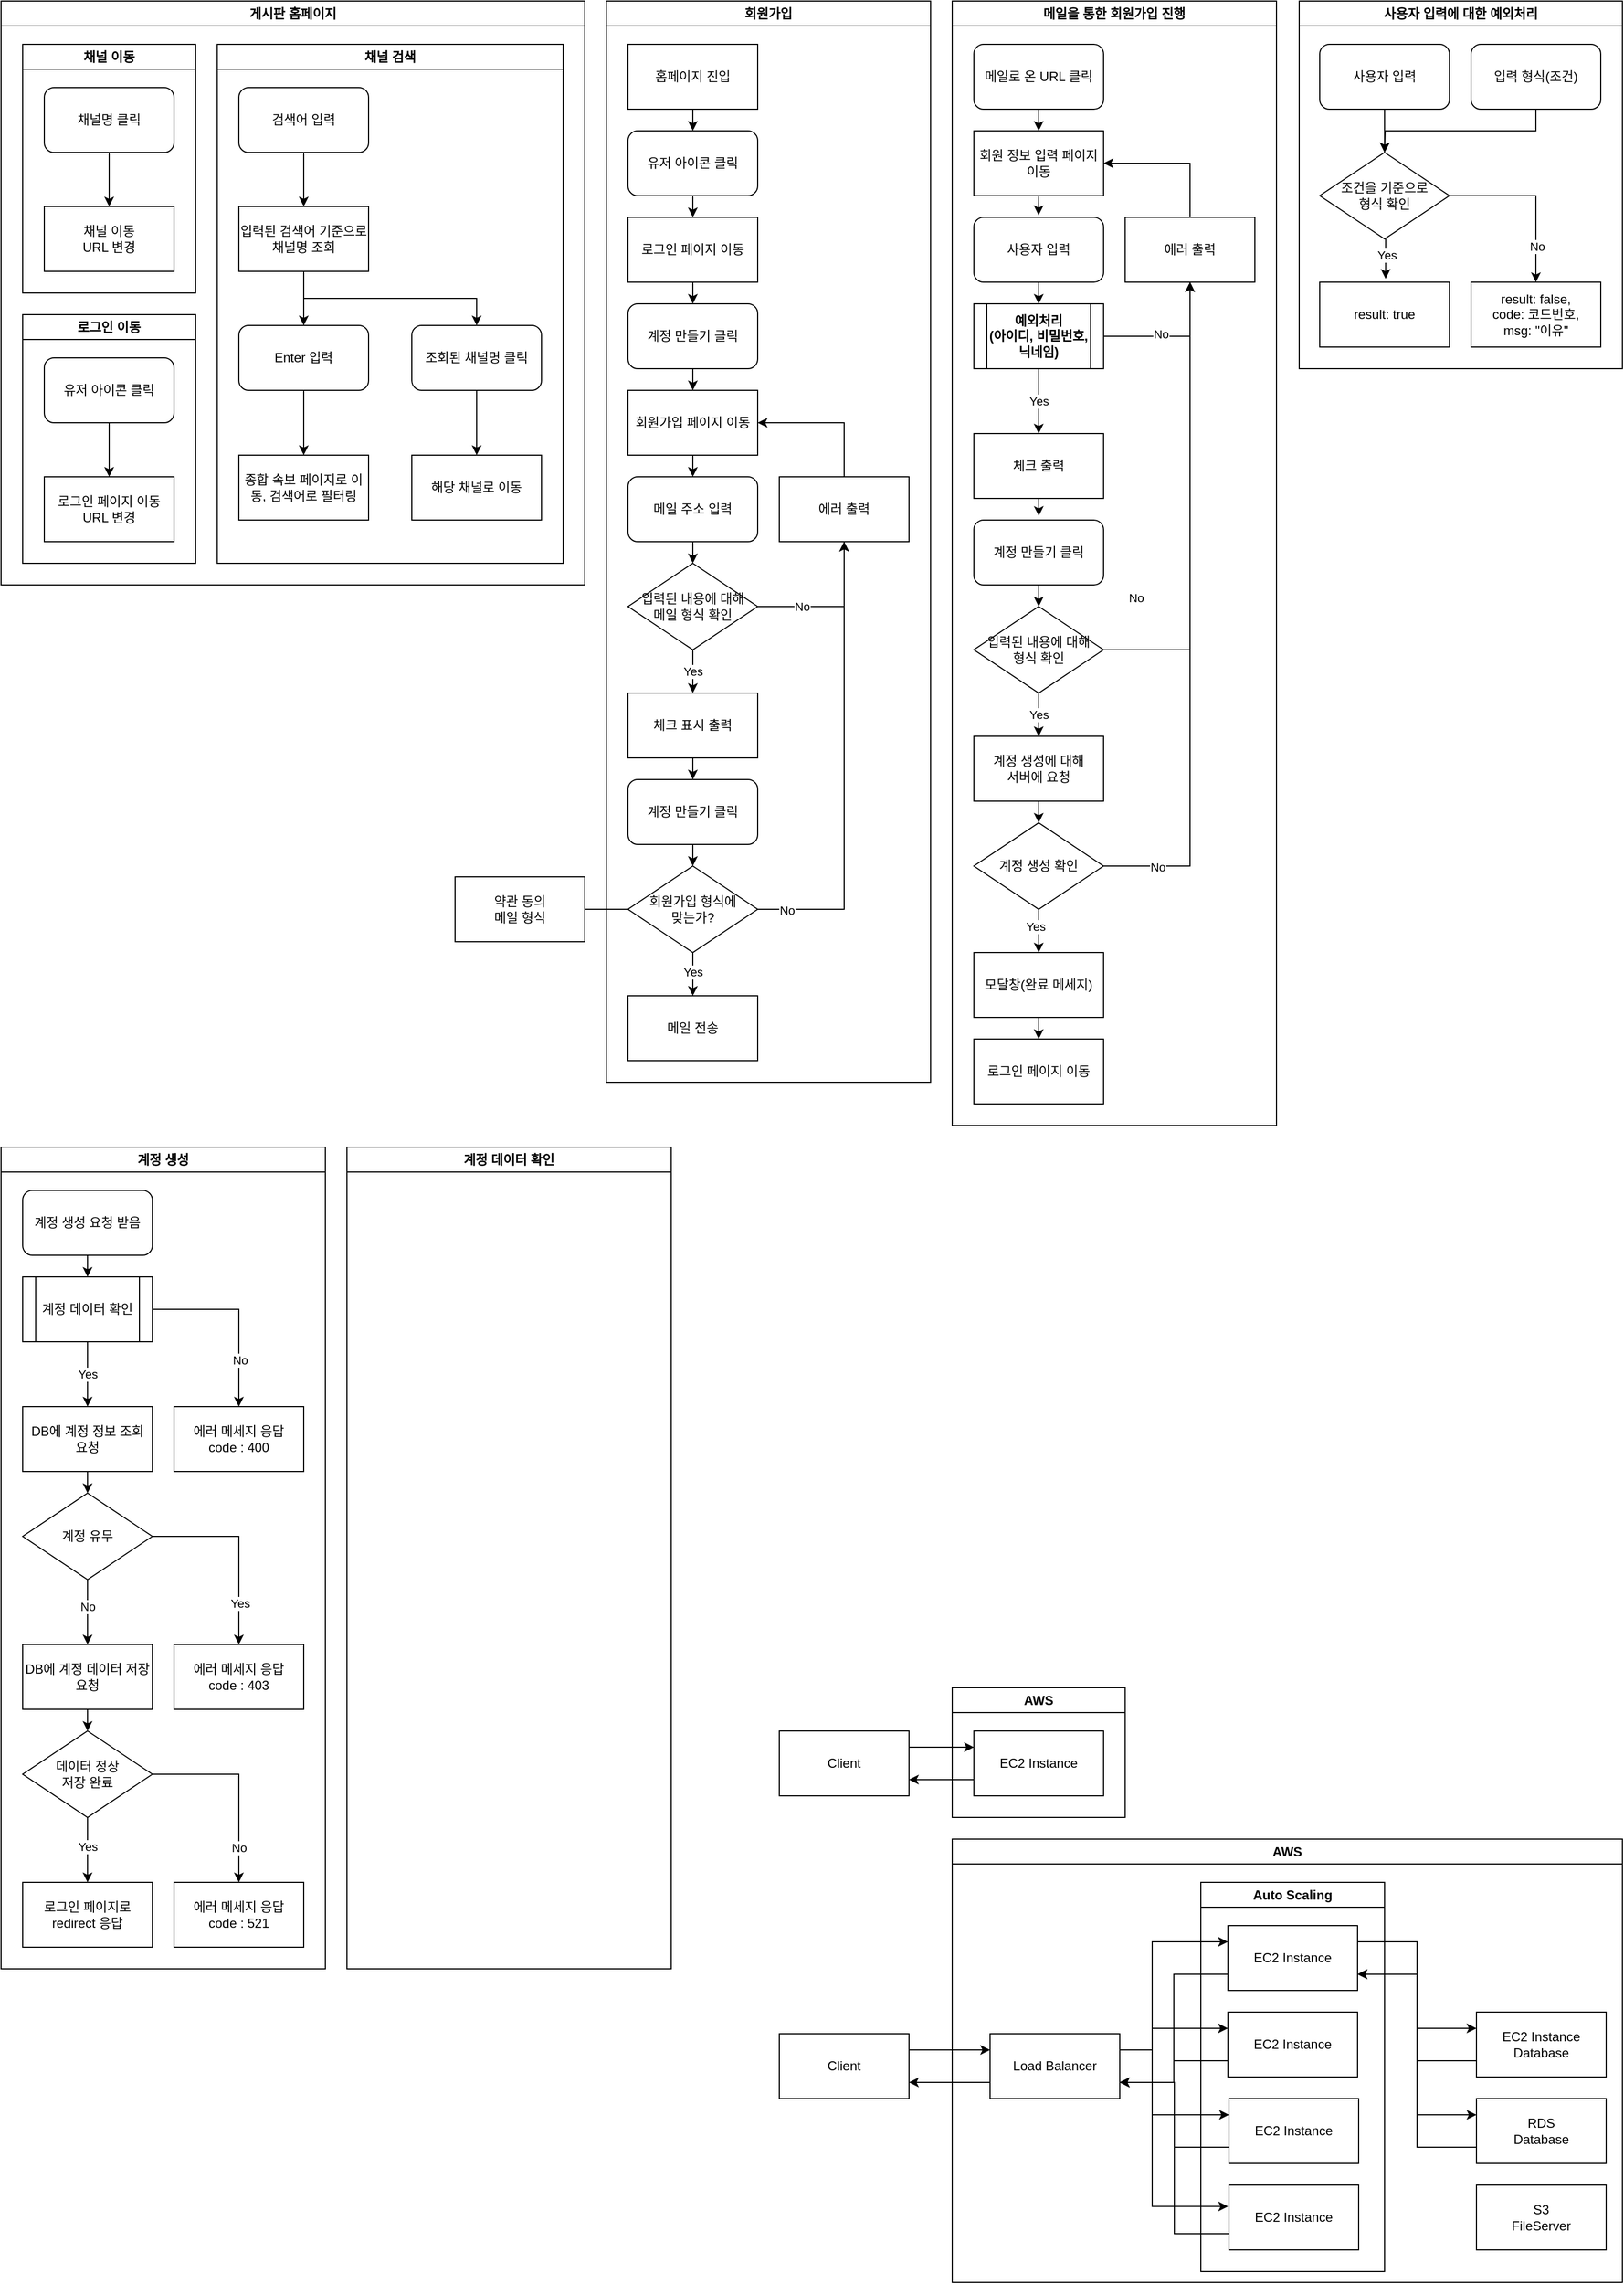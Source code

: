 <mxfile version="24.5.1" type="device">
  <diagram name="페이지-1" id="FxhupmG8JAkcRccIuI1I">
    <mxGraphModel dx="986" dy="514" grid="1" gridSize="10" guides="1" tooltips="1" connect="1" arrows="1" fold="1" page="1" pageScale="1" pageWidth="827" pageHeight="1169" math="0" shadow="0">
      <root>
        <mxCell id="0" />
        <mxCell id="1" parent="0" />
        <mxCell id="FZqPDtxyIfFzwyP8Ft7x-1" value="게시판 홈페이지" style="swimlane;whiteSpace=wrap;html=1;" vertex="1" parent="1">
          <mxGeometry x="40" y="40" width="540" height="540" as="geometry" />
        </mxCell>
        <mxCell id="FZqPDtxyIfFzwyP8Ft7x-2" value="채널 이동" style="swimlane;whiteSpace=wrap;html=1;" vertex="1" parent="FZqPDtxyIfFzwyP8Ft7x-1">
          <mxGeometry x="20" y="40" width="160" height="230" as="geometry" />
        </mxCell>
        <mxCell id="FZqPDtxyIfFzwyP8Ft7x-6" style="edgeStyle=orthogonalEdgeStyle;rounded=0;orthogonalLoop=1;jettySize=auto;html=1;exitX=0.5;exitY=1;exitDx=0;exitDy=0;entryX=0.5;entryY=0;entryDx=0;entryDy=0;" edge="1" parent="FZqPDtxyIfFzwyP8Ft7x-2" source="FZqPDtxyIfFzwyP8Ft7x-3" target="FZqPDtxyIfFzwyP8Ft7x-5">
          <mxGeometry relative="1" as="geometry" />
        </mxCell>
        <mxCell id="FZqPDtxyIfFzwyP8Ft7x-3" value="채널명 클릭" style="rounded=1;whiteSpace=wrap;html=1;" vertex="1" parent="FZqPDtxyIfFzwyP8Ft7x-2">
          <mxGeometry x="20" y="40" width="120" height="60" as="geometry" />
        </mxCell>
        <mxCell id="FZqPDtxyIfFzwyP8Ft7x-5" value="채널 이동&lt;div&gt;URL 변경&lt;/div&gt;" style="rounded=0;whiteSpace=wrap;html=1;" vertex="1" parent="FZqPDtxyIfFzwyP8Ft7x-2">
          <mxGeometry x="20" y="150" width="120" height="60" as="geometry" />
        </mxCell>
        <mxCell id="FZqPDtxyIfFzwyP8Ft7x-7" value="로그인 이동" style="swimlane;whiteSpace=wrap;html=1;" vertex="1" parent="FZqPDtxyIfFzwyP8Ft7x-1">
          <mxGeometry x="20" y="290" width="160" height="230" as="geometry" />
        </mxCell>
        <mxCell id="FZqPDtxyIfFzwyP8Ft7x-8" style="edgeStyle=orthogonalEdgeStyle;rounded=0;orthogonalLoop=1;jettySize=auto;html=1;exitX=0.5;exitY=1;exitDx=0;exitDy=0;entryX=0.5;entryY=0;entryDx=0;entryDy=0;" edge="1" parent="FZqPDtxyIfFzwyP8Ft7x-7" source="FZqPDtxyIfFzwyP8Ft7x-9" target="FZqPDtxyIfFzwyP8Ft7x-10">
          <mxGeometry relative="1" as="geometry" />
        </mxCell>
        <mxCell id="FZqPDtxyIfFzwyP8Ft7x-9" value="유저 아이콘 클릭" style="rounded=1;whiteSpace=wrap;html=1;" vertex="1" parent="FZqPDtxyIfFzwyP8Ft7x-7">
          <mxGeometry x="20" y="40" width="120" height="60" as="geometry" />
        </mxCell>
        <mxCell id="FZqPDtxyIfFzwyP8Ft7x-10" value="로그인 페이지 이동&lt;div&gt;URL 변경&lt;/div&gt;" style="rounded=0;whiteSpace=wrap;html=1;" vertex="1" parent="FZqPDtxyIfFzwyP8Ft7x-7">
          <mxGeometry x="20" y="150" width="120" height="60" as="geometry" />
        </mxCell>
        <mxCell id="FZqPDtxyIfFzwyP8Ft7x-11" value="채널 검색" style="swimlane;whiteSpace=wrap;html=1;" vertex="1" parent="FZqPDtxyIfFzwyP8Ft7x-1">
          <mxGeometry x="200" y="40" width="320" height="480" as="geometry" />
        </mxCell>
        <mxCell id="FZqPDtxyIfFzwyP8Ft7x-12" style="edgeStyle=orthogonalEdgeStyle;rounded=0;orthogonalLoop=1;jettySize=auto;html=1;exitX=0.5;exitY=1;exitDx=0;exitDy=0;entryX=0.5;entryY=0;entryDx=0;entryDy=0;" edge="1" parent="FZqPDtxyIfFzwyP8Ft7x-11" source="FZqPDtxyIfFzwyP8Ft7x-13" target="FZqPDtxyIfFzwyP8Ft7x-14">
          <mxGeometry relative="1" as="geometry" />
        </mxCell>
        <mxCell id="FZqPDtxyIfFzwyP8Ft7x-13" value="검색어 입력" style="rounded=1;whiteSpace=wrap;html=1;" vertex="1" parent="FZqPDtxyIfFzwyP8Ft7x-11">
          <mxGeometry x="20" y="40" width="120" height="60" as="geometry" />
        </mxCell>
        <mxCell id="FZqPDtxyIfFzwyP8Ft7x-16" style="edgeStyle=orthogonalEdgeStyle;rounded=0;orthogonalLoop=1;jettySize=auto;html=1;exitX=0.5;exitY=1;exitDx=0;exitDy=0;entryX=0.5;entryY=0;entryDx=0;entryDy=0;" edge="1" parent="FZqPDtxyIfFzwyP8Ft7x-11" source="FZqPDtxyIfFzwyP8Ft7x-14" target="FZqPDtxyIfFzwyP8Ft7x-15">
          <mxGeometry relative="1" as="geometry" />
        </mxCell>
        <mxCell id="FZqPDtxyIfFzwyP8Ft7x-20" style="edgeStyle=orthogonalEdgeStyle;rounded=0;orthogonalLoop=1;jettySize=auto;html=1;exitX=0.5;exitY=1;exitDx=0;exitDy=0;entryX=0.5;entryY=0;entryDx=0;entryDy=0;" edge="1" parent="FZqPDtxyIfFzwyP8Ft7x-11" source="FZqPDtxyIfFzwyP8Ft7x-14" target="FZqPDtxyIfFzwyP8Ft7x-19">
          <mxGeometry relative="1" as="geometry" />
        </mxCell>
        <mxCell id="FZqPDtxyIfFzwyP8Ft7x-14" value="&lt;div&gt;입력된 검색어 기준으로 채널명 조회&lt;/div&gt;" style="rounded=0;whiteSpace=wrap;html=1;" vertex="1" parent="FZqPDtxyIfFzwyP8Ft7x-11">
          <mxGeometry x="20" y="150" width="120" height="60" as="geometry" />
        </mxCell>
        <mxCell id="FZqPDtxyIfFzwyP8Ft7x-18" style="edgeStyle=orthogonalEdgeStyle;rounded=0;orthogonalLoop=1;jettySize=auto;html=1;exitX=0.5;exitY=1;exitDx=0;exitDy=0;entryX=0.5;entryY=0;entryDx=0;entryDy=0;" edge="1" parent="FZqPDtxyIfFzwyP8Ft7x-11" source="FZqPDtxyIfFzwyP8Ft7x-15" target="FZqPDtxyIfFzwyP8Ft7x-17">
          <mxGeometry relative="1" as="geometry" />
        </mxCell>
        <mxCell id="FZqPDtxyIfFzwyP8Ft7x-15" value="Enter 입력" style="rounded=1;whiteSpace=wrap;html=1;" vertex="1" parent="FZqPDtxyIfFzwyP8Ft7x-11">
          <mxGeometry x="20" y="260" width="120" height="60" as="geometry" />
        </mxCell>
        <mxCell id="FZqPDtxyIfFzwyP8Ft7x-17" value="&lt;div&gt;종합 속보 페이지로 이동, 검색어로 필터링&lt;/div&gt;" style="rounded=0;whiteSpace=wrap;html=1;" vertex="1" parent="FZqPDtxyIfFzwyP8Ft7x-11">
          <mxGeometry x="20" y="380" width="120" height="60" as="geometry" />
        </mxCell>
        <mxCell id="FZqPDtxyIfFzwyP8Ft7x-22" style="edgeStyle=orthogonalEdgeStyle;rounded=0;orthogonalLoop=1;jettySize=auto;html=1;exitX=0.5;exitY=1;exitDx=0;exitDy=0;entryX=0.5;entryY=0;entryDx=0;entryDy=0;" edge="1" parent="FZqPDtxyIfFzwyP8Ft7x-11" source="FZqPDtxyIfFzwyP8Ft7x-19" target="FZqPDtxyIfFzwyP8Ft7x-21">
          <mxGeometry relative="1" as="geometry" />
        </mxCell>
        <mxCell id="FZqPDtxyIfFzwyP8Ft7x-19" value="조회된 채널명 클릭" style="rounded=1;whiteSpace=wrap;html=1;" vertex="1" parent="FZqPDtxyIfFzwyP8Ft7x-11">
          <mxGeometry x="180" y="260" width="120" height="60" as="geometry" />
        </mxCell>
        <mxCell id="FZqPDtxyIfFzwyP8Ft7x-21" value="&lt;div&gt;해당 채널로 이동&lt;/div&gt;" style="rounded=0;whiteSpace=wrap;html=1;" vertex="1" parent="FZqPDtxyIfFzwyP8Ft7x-11">
          <mxGeometry x="180" y="380" width="120" height="60" as="geometry" />
        </mxCell>
        <mxCell id="FZqPDtxyIfFzwyP8Ft7x-23" value="회원가입" style="swimlane;whiteSpace=wrap;html=1;" vertex="1" parent="1">
          <mxGeometry x="600" y="40" width="300" height="1000" as="geometry" />
        </mxCell>
        <mxCell id="FZqPDtxyIfFzwyP8Ft7x-28" style="edgeStyle=orthogonalEdgeStyle;rounded=0;orthogonalLoop=1;jettySize=auto;html=1;exitX=0.5;exitY=1;exitDx=0;exitDy=0;entryX=0.5;entryY=0;entryDx=0;entryDy=0;" edge="1" parent="FZqPDtxyIfFzwyP8Ft7x-23" source="FZqPDtxyIfFzwyP8Ft7x-24" target="FZqPDtxyIfFzwyP8Ft7x-27">
          <mxGeometry relative="1" as="geometry" />
        </mxCell>
        <mxCell id="FZqPDtxyIfFzwyP8Ft7x-24" value="유저 아이콘 클릭" style="rounded=1;whiteSpace=wrap;html=1;" vertex="1" parent="FZqPDtxyIfFzwyP8Ft7x-23">
          <mxGeometry x="20" y="120" width="120" height="60" as="geometry" />
        </mxCell>
        <mxCell id="FZqPDtxyIfFzwyP8Ft7x-26" style="edgeStyle=orthogonalEdgeStyle;rounded=0;orthogonalLoop=1;jettySize=auto;html=1;exitX=0.5;exitY=1;exitDx=0;exitDy=0;entryX=0.5;entryY=0;entryDx=0;entryDy=0;" edge="1" parent="FZqPDtxyIfFzwyP8Ft7x-23" source="FZqPDtxyIfFzwyP8Ft7x-25" target="FZqPDtxyIfFzwyP8Ft7x-24">
          <mxGeometry relative="1" as="geometry" />
        </mxCell>
        <mxCell id="FZqPDtxyIfFzwyP8Ft7x-25" value="홈페이지 진입" style="rounded=0;whiteSpace=wrap;html=1;" vertex="1" parent="FZqPDtxyIfFzwyP8Ft7x-23">
          <mxGeometry x="20" y="40" width="120" height="60" as="geometry" />
        </mxCell>
        <mxCell id="FZqPDtxyIfFzwyP8Ft7x-30" style="edgeStyle=orthogonalEdgeStyle;rounded=0;orthogonalLoop=1;jettySize=auto;html=1;exitX=0.5;exitY=1;exitDx=0;exitDy=0;entryX=0.5;entryY=0;entryDx=0;entryDy=0;" edge="1" parent="FZqPDtxyIfFzwyP8Ft7x-23" source="FZqPDtxyIfFzwyP8Ft7x-27" target="FZqPDtxyIfFzwyP8Ft7x-29">
          <mxGeometry relative="1" as="geometry" />
        </mxCell>
        <mxCell id="FZqPDtxyIfFzwyP8Ft7x-27" value="로그인 페이지 이동" style="rounded=0;whiteSpace=wrap;html=1;" vertex="1" parent="FZqPDtxyIfFzwyP8Ft7x-23">
          <mxGeometry x="20" y="200" width="120" height="60" as="geometry" />
        </mxCell>
        <mxCell id="FZqPDtxyIfFzwyP8Ft7x-32" style="edgeStyle=orthogonalEdgeStyle;rounded=0;orthogonalLoop=1;jettySize=auto;html=1;exitX=0.5;exitY=1;exitDx=0;exitDy=0;entryX=0.5;entryY=0;entryDx=0;entryDy=0;" edge="1" parent="FZqPDtxyIfFzwyP8Ft7x-23" source="FZqPDtxyIfFzwyP8Ft7x-29" target="FZqPDtxyIfFzwyP8Ft7x-31">
          <mxGeometry relative="1" as="geometry" />
        </mxCell>
        <mxCell id="FZqPDtxyIfFzwyP8Ft7x-29" value="계정 만들기 클릭" style="rounded=1;whiteSpace=wrap;html=1;" vertex="1" parent="FZqPDtxyIfFzwyP8Ft7x-23">
          <mxGeometry x="20" y="280" width="120" height="60" as="geometry" />
        </mxCell>
        <mxCell id="FZqPDtxyIfFzwyP8Ft7x-34" style="edgeStyle=orthogonalEdgeStyle;rounded=0;orthogonalLoop=1;jettySize=auto;html=1;exitX=0.5;exitY=1;exitDx=0;exitDy=0;entryX=0.5;entryY=0;entryDx=0;entryDy=0;" edge="1" parent="FZqPDtxyIfFzwyP8Ft7x-23" source="FZqPDtxyIfFzwyP8Ft7x-31" target="FZqPDtxyIfFzwyP8Ft7x-33">
          <mxGeometry relative="1" as="geometry" />
        </mxCell>
        <mxCell id="FZqPDtxyIfFzwyP8Ft7x-31" value="회원가입 페이지 이동" style="rounded=0;whiteSpace=wrap;html=1;" vertex="1" parent="FZqPDtxyIfFzwyP8Ft7x-23">
          <mxGeometry x="20" y="360" width="120" height="60" as="geometry" />
        </mxCell>
        <mxCell id="FZqPDtxyIfFzwyP8Ft7x-36" style="edgeStyle=orthogonalEdgeStyle;rounded=0;orthogonalLoop=1;jettySize=auto;html=1;exitX=0.5;exitY=1;exitDx=0;exitDy=0;entryX=0.5;entryY=0;entryDx=0;entryDy=0;" edge="1" parent="FZqPDtxyIfFzwyP8Ft7x-23" source="FZqPDtxyIfFzwyP8Ft7x-39" target="FZqPDtxyIfFzwyP8Ft7x-47">
          <mxGeometry relative="1" as="geometry">
            <mxPoint x="80" y="630.0" as="sourcePoint" />
            <mxPoint x="150" y="610" as="targetPoint" />
          </mxGeometry>
        </mxCell>
        <mxCell id="FZqPDtxyIfFzwyP8Ft7x-41" value="Yes" style="edgeLabel;html=1;align=center;verticalAlign=middle;resizable=0;points=[];" vertex="1" connectable="0" parent="FZqPDtxyIfFzwyP8Ft7x-36">
          <mxGeometry x="-0.015" relative="1" as="geometry">
            <mxPoint as="offset" />
          </mxGeometry>
        </mxCell>
        <mxCell id="FZqPDtxyIfFzwyP8Ft7x-40" style="edgeStyle=orthogonalEdgeStyle;rounded=0;orthogonalLoop=1;jettySize=auto;html=1;exitX=0.5;exitY=1;exitDx=0;exitDy=0;entryX=0.5;entryY=0;entryDx=0;entryDy=0;" edge="1" parent="FZqPDtxyIfFzwyP8Ft7x-23" source="FZqPDtxyIfFzwyP8Ft7x-33" target="FZqPDtxyIfFzwyP8Ft7x-39">
          <mxGeometry relative="1" as="geometry" />
        </mxCell>
        <mxCell id="FZqPDtxyIfFzwyP8Ft7x-33" value="메일 주소 입력" style="rounded=1;whiteSpace=wrap;html=1;" vertex="1" parent="FZqPDtxyIfFzwyP8Ft7x-23">
          <mxGeometry x="20" y="440" width="120" height="60" as="geometry" />
        </mxCell>
        <mxCell id="FZqPDtxyIfFzwyP8Ft7x-45" style="edgeStyle=orthogonalEdgeStyle;rounded=0;orthogonalLoop=1;jettySize=auto;html=1;exitX=1;exitY=0.5;exitDx=0;exitDy=0;entryX=0.5;entryY=1;entryDx=0;entryDy=0;" edge="1" parent="FZqPDtxyIfFzwyP8Ft7x-23" source="FZqPDtxyIfFzwyP8Ft7x-39" target="FZqPDtxyIfFzwyP8Ft7x-43">
          <mxGeometry relative="1" as="geometry" />
        </mxCell>
        <mxCell id="FZqPDtxyIfFzwyP8Ft7x-46" value="No" style="edgeLabel;html=1;align=center;verticalAlign=middle;resizable=0;points=[];" vertex="1" connectable="0" parent="FZqPDtxyIfFzwyP8Ft7x-45">
          <mxGeometry x="-0.422" relative="1" as="geometry">
            <mxPoint as="offset" />
          </mxGeometry>
        </mxCell>
        <mxCell id="FZqPDtxyIfFzwyP8Ft7x-39" value="입력된 내용에 대해&lt;div&gt;메일 형식 확인&lt;/div&gt;" style="rhombus;whiteSpace=wrap;html=1;" vertex="1" parent="FZqPDtxyIfFzwyP8Ft7x-23">
          <mxGeometry x="20" y="520" width="120" height="80" as="geometry" />
        </mxCell>
        <mxCell id="FZqPDtxyIfFzwyP8Ft7x-44" style="edgeStyle=orthogonalEdgeStyle;rounded=0;orthogonalLoop=1;jettySize=auto;html=1;exitX=0.5;exitY=0;exitDx=0;exitDy=0;entryX=1;entryY=0.5;entryDx=0;entryDy=0;" edge="1" parent="FZqPDtxyIfFzwyP8Ft7x-23" source="FZqPDtxyIfFzwyP8Ft7x-43" target="FZqPDtxyIfFzwyP8Ft7x-31">
          <mxGeometry relative="1" as="geometry" />
        </mxCell>
        <mxCell id="FZqPDtxyIfFzwyP8Ft7x-43" value="&lt;div&gt;에러 출력&lt;/div&gt;" style="rounded=0;whiteSpace=wrap;html=1;" vertex="1" parent="FZqPDtxyIfFzwyP8Ft7x-23">
          <mxGeometry x="160" y="440" width="120" height="60" as="geometry" />
        </mxCell>
        <mxCell id="FZqPDtxyIfFzwyP8Ft7x-64" style="edgeStyle=orthogonalEdgeStyle;rounded=0;orthogonalLoop=1;jettySize=auto;html=1;exitX=1;exitY=0.5;exitDx=0;exitDy=0;entryX=0.5;entryY=1;entryDx=0;entryDy=0;" edge="1" parent="FZqPDtxyIfFzwyP8Ft7x-23" source="FZqPDtxyIfFzwyP8Ft7x-56" target="FZqPDtxyIfFzwyP8Ft7x-43">
          <mxGeometry relative="1" as="geometry" />
        </mxCell>
        <mxCell id="FZqPDtxyIfFzwyP8Ft7x-65" value="No" style="edgeLabel;html=1;align=center;verticalAlign=middle;resizable=0;points=[];" vertex="1" connectable="0" parent="FZqPDtxyIfFzwyP8Ft7x-64">
          <mxGeometry x="-0.874" y="-1" relative="1" as="geometry">
            <mxPoint as="offset" />
          </mxGeometry>
        </mxCell>
        <mxCell id="FZqPDtxyIfFzwyP8Ft7x-55" style="edgeStyle=orthogonalEdgeStyle;rounded=0;orthogonalLoop=1;jettySize=auto;html=1;exitX=0.5;exitY=1;exitDx=0;exitDy=0;entryX=0.5;entryY=0;entryDx=0;entryDy=0;" edge="1" parent="FZqPDtxyIfFzwyP8Ft7x-23" source="FZqPDtxyIfFzwyP8Ft7x-47" target="FZqPDtxyIfFzwyP8Ft7x-53">
          <mxGeometry relative="1" as="geometry" />
        </mxCell>
        <mxCell id="FZqPDtxyIfFzwyP8Ft7x-47" value="체크 표시 출력" style="rounded=0;whiteSpace=wrap;html=1;" vertex="1" parent="FZqPDtxyIfFzwyP8Ft7x-23">
          <mxGeometry x="20" y="640" width="120" height="60" as="geometry" />
        </mxCell>
        <mxCell id="FZqPDtxyIfFzwyP8Ft7x-57" style="edgeStyle=orthogonalEdgeStyle;rounded=0;orthogonalLoop=1;jettySize=auto;html=1;exitX=0.5;exitY=1;exitDx=0;exitDy=0;entryX=0.5;entryY=0;entryDx=0;entryDy=0;" edge="1" parent="FZqPDtxyIfFzwyP8Ft7x-23" source="FZqPDtxyIfFzwyP8Ft7x-53" target="FZqPDtxyIfFzwyP8Ft7x-56">
          <mxGeometry relative="1" as="geometry" />
        </mxCell>
        <mxCell id="FZqPDtxyIfFzwyP8Ft7x-53" value="계정 만들기 클릭" style="rounded=1;whiteSpace=wrap;html=1;" vertex="1" parent="FZqPDtxyIfFzwyP8Ft7x-23">
          <mxGeometry x="20" y="720" width="120" height="60" as="geometry" />
        </mxCell>
        <mxCell id="FZqPDtxyIfFzwyP8Ft7x-61" style="edgeStyle=orthogonalEdgeStyle;rounded=0;orthogonalLoop=1;jettySize=auto;html=1;exitX=0.5;exitY=1;exitDx=0;exitDy=0;entryX=0.5;entryY=0;entryDx=0;entryDy=0;" edge="1" parent="FZqPDtxyIfFzwyP8Ft7x-23" source="FZqPDtxyIfFzwyP8Ft7x-56" target="FZqPDtxyIfFzwyP8Ft7x-60">
          <mxGeometry relative="1" as="geometry" />
        </mxCell>
        <mxCell id="FZqPDtxyIfFzwyP8Ft7x-63" value="Yes" style="edgeLabel;html=1;align=center;verticalAlign=middle;resizable=0;points=[];" vertex="1" connectable="0" parent="FZqPDtxyIfFzwyP8Ft7x-61">
          <mxGeometry x="-0.11" relative="1" as="geometry">
            <mxPoint as="offset" />
          </mxGeometry>
        </mxCell>
        <mxCell id="FZqPDtxyIfFzwyP8Ft7x-56" value="회원가입 형식에&lt;div&gt;맞는가?&lt;/div&gt;" style="rhombus;whiteSpace=wrap;html=1;" vertex="1" parent="FZqPDtxyIfFzwyP8Ft7x-23">
          <mxGeometry x="20" y="800" width="120" height="80" as="geometry" />
        </mxCell>
        <mxCell id="FZqPDtxyIfFzwyP8Ft7x-60" value="메일 전송" style="rounded=0;whiteSpace=wrap;html=1;" vertex="1" parent="FZqPDtxyIfFzwyP8Ft7x-23">
          <mxGeometry x="20" y="920" width="120" height="60" as="geometry" />
        </mxCell>
        <mxCell id="FZqPDtxyIfFzwyP8Ft7x-59" style="edgeStyle=orthogonalEdgeStyle;rounded=0;orthogonalLoop=1;jettySize=auto;html=1;exitX=1;exitY=0.5;exitDx=0;exitDy=0;entryX=0;entryY=0.5;entryDx=0;entryDy=0;endArrow=none;endFill=0;" edge="1" parent="FZqPDtxyIfFzwyP8Ft7x-23" source="FZqPDtxyIfFzwyP8Ft7x-58" target="FZqPDtxyIfFzwyP8Ft7x-56">
          <mxGeometry relative="1" as="geometry" />
        </mxCell>
        <mxCell id="FZqPDtxyIfFzwyP8Ft7x-58" value="약관 동의&lt;div&gt;메일 형식&lt;/div&gt;" style="rounded=0;whiteSpace=wrap;html=1;" vertex="1" parent="FZqPDtxyIfFzwyP8Ft7x-23">
          <mxGeometry x="-140" y="810" width="120" height="60" as="geometry" />
        </mxCell>
        <mxCell id="FZqPDtxyIfFzwyP8Ft7x-66" value="메일을 통한 회원가입 진행" style="swimlane;whiteSpace=wrap;html=1;" vertex="1" parent="1">
          <mxGeometry x="920" y="40" width="300" height="1040" as="geometry" />
        </mxCell>
        <mxCell id="FZqPDtxyIfFzwyP8Ft7x-100" style="edgeStyle=orthogonalEdgeStyle;rounded=0;orthogonalLoop=1;jettySize=auto;html=1;entryX=0.5;entryY=0;entryDx=0;entryDy=0;exitX=0.5;exitY=1;exitDx=0;exitDy=0;" edge="1" parent="FZqPDtxyIfFzwyP8Ft7x-66" source="FZqPDtxyIfFzwyP8Ft7x-98" target="FZqPDtxyIfFzwyP8Ft7x-99">
          <mxGeometry relative="1" as="geometry">
            <mxPoint x="110" y="110" as="sourcePoint" />
          </mxGeometry>
        </mxCell>
        <mxCell id="FZqPDtxyIfFzwyP8Ft7x-98" value="메일로 온 URL 클릭" style="rounded=1;whiteSpace=wrap;html=1;" vertex="1" parent="FZqPDtxyIfFzwyP8Ft7x-66">
          <mxGeometry x="20" y="40" width="120" height="60" as="geometry" />
        </mxCell>
        <mxCell id="FZqPDtxyIfFzwyP8Ft7x-99" value="회원 정보 입력 페이지 이동" style="rounded=0;whiteSpace=wrap;html=1;" vertex="1" parent="FZqPDtxyIfFzwyP8Ft7x-66">
          <mxGeometry x="20" y="120" width="120" height="60" as="geometry" />
        </mxCell>
        <mxCell id="FZqPDtxyIfFzwyP8Ft7x-104" style="edgeStyle=orthogonalEdgeStyle;rounded=0;orthogonalLoop=1;jettySize=auto;html=1;exitX=0.5;exitY=1;exitDx=0;exitDy=0;entryX=0.5;entryY=0;entryDx=0;entryDy=0;" edge="1" parent="FZqPDtxyIfFzwyP8Ft7x-66" source="FZqPDtxyIfFzwyP8Ft7x-101" target="FZqPDtxyIfFzwyP8Ft7x-158">
          <mxGeometry relative="1" as="geometry">
            <mxPoint x="80.0" y="280" as="targetPoint" />
          </mxGeometry>
        </mxCell>
        <mxCell id="FZqPDtxyIfFzwyP8Ft7x-101" value="사용자 입력" style="rounded=1;whiteSpace=wrap;html=1;" vertex="1" parent="FZqPDtxyIfFzwyP8Ft7x-66">
          <mxGeometry x="20" y="200" width="120" height="60" as="geometry" />
        </mxCell>
        <mxCell id="FZqPDtxyIfFzwyP8Ft7x-102" style="edgeStyle=orthogonalEdgeStyle;rounded=0;orthogonalLoop=1;jettySize=auto;html=1;exitX=0.5;exitY=1;exitDx=0;exitDy=0;entryX=0.499;entryY=-0.033;entryDx=0;entryDy=0;entryPerimeter=0;" edge="1" parent="FZqPDtxyIfFzwyP8Ft7x-66" source="FZqPDtxyIfFzwyP8Ft7x-99" target="FZqPDtxyIfFzwyP8Ft7x-101">
          <mxGeometry relative="1" as="geometry" />
        </mxCell>
        <mxCell id="FZqPDtxyIfFzwyP8Ft7x-107" style="edgeStyle=orthogonalEdgeStyle;rounded=0;orthogonalLoop=1;jettySize=auto;html=1;exitX=1;exitY=0.5;exitDx=0;exitDy=0;entryX=0.5;entryY=1;entryDx=0;entryDy=0;" edge="1" parent="FZqPDtxyIfFzwyP8Ft7x-66" source="FZqPDtxyIfFzwyP8Ft7x-158" target="FZqPDtxyIfFzwyP8Ft7x-106">
          <mxGeometry relative="1" as="geometry">
            <mxPoint x="140" y="320" as="sourcePoint" />
          </mxGeometry>
        </mxCell>
        <mxCell id="FZqPDtxyIfFzwyP8Ft7x-109" value="No" style="edgeLabel;html=1;align=center;verticalAlign=middle;resizable=0;points=[];" vertex="1" connectable="0" parent="FZqPDtxyIfFzwyP8Ft7x-107">
          <mxGeometry x="-0.193" y="2" relative="1" as="geometry">
            <mxPoint as="offset" />
          </mxGeometry>
        </mxCell>
        <mxCell id="FZqPDtxyIfFzwyP8Ft7x-123" style="edgeStyle=orthogonalEdgeStyle;rounded=0;orthogonalLoop=1;jettySize=auto;html=1;exitX=0.5;exitY=1;exitDx=0;exitDy=0;entryX=0.5;entryY=0;entryDx=0;entryDy=0;" edge="1" parent="FZqPDtxyIfFzwyP8Ft7x-66" source="FZqPDtxyIfFzwyP8Ft7x-158" target="FZqPDtxyIfFzwyP8Ft7x-122">
          <mxGeometry relative="1" as="geometry">
            <mxPoint x="80.0" y="360" as="sourcePoint" />
          </mxGeometry>
        </mxCell>
        <mxCell id="FZqPDtxyIfFzwyP8Ft7x-124" value="Yes" style="edgeLabel;html=1;align=center;verticalAlign=middle;resizable=0;points=[];" vertex="1" connectable="0" parent="FZqPDtxyIfFzwyP8Ft7x-123">
          <mxGeometry x="0.007" relative="1" as="geometry">
            <mxPoint as="offset" />
          </mxGeometry>
        </mxCell>
        <mxCell id="FZqPDtxyIfFzwyP8Ft7x-108" style="edgeStyle=orthogonalEdgeStyle;rounded=0;orthogonalLoop=1;jettySize=auto;html=1;exitX=0.5;exitY=0;exitDx=0;exitDy=0;entryX=1;entryY=0.5;entryDx=0;entryDy=0;" edge="1" parent="FZqPDtxyIfFzwyP8Ft7x-66" source="FZqPDtxyIfFzwyP8Ft7x-106" target="FZqPDtxyIfFzwyP8Ft7x-99">
          <mxGeometry relative="1" as="geometry" />
        </mxCell>
        <mxCell id="FZqPDtxyIfFzwyP8Ft7x-106" value="&lt;div&gt;에러 출력&lt;/div&gt;" style="rounded=0;whiteSpace=wrap;html=1;" vertex="1" parent="FZqPDtxyIfFzwyP8Ft7x-66">
          <mxGeometry x="160" y="200" width="120" height="60" as="geometry" />
        </mxCell>
        <mxCell id="FZqPDtxyIfFzwyP8Ft7x-122" value="&lt;div&gt;체크 출력&lt;/div&gt;" style="rounded=0;whiteSpace=wrap;html=1;" vertex="1" parent="FZqPDtxyIfFzwyP8Ft7x-66">
          <mxGeometry x="20" y="400" width="120" height="60" as="geometry" />
        </mxCell>
        <mxCell id="FZqPDtxyIfFzwyP8Ft7x-132" style="edgeStyle=orthogonalEdgeStyle;rounded=0;orthogonalLoop=1;jettySize=auto;html=1;exitX=0.5;exitY=1;exitDx=0;exitDy=0;entryX=0.5;entryY=0;entryDx=0;entryDy=0;" edge="1" parent="FZqPDtxyIfFzwyP8Ft7x-66" source="FZqPDtxyIfFzwyP8Ft7x-125" target="FZqPDtxyIfFzwyP8Ft7x-131">
          <mxGeometry relative="1" as="geometry" />
        </mxCell>
        <mxCell id="FZqPDtxyIfFzwyP8Ft7x-125" value="계정 만들기 클릭" style="rounded=1;whiteSpace=wrap;html=1;" vertex="1" parent="FZqPDtxyIfFzwyP8Ft7x-66">
          <mxGeometry x="20" y="480" width="120" height="60" as="geometry" />
        </mxCell>
        <mxCell id="FZqPDtxyIfFzwyP8Ft7x-126" style="edgeStyle=orthogonalEdgeStyle;rounded=0;orthogonalLoop=1;jettySize=auto;html=1;exitX=0.5;exitY=1;exitDx=0;exitDy=0;entryX=0.501;entryY=-0.064;entryDx=0;entryDy=0;entryPerimeter=0;" edge="1" parent="FZqPDtxyIfFzwyP8Ft7x-66" source="FZqPDtxyIfFzwyP8Ft7x-122" target="FZqPDtxyIfFzwyP8Ft7x-125">
          <mxGeometry relative="1" as="geometry" />
        </mxCell>
        <mxCell id="FZqPDtxyIfFzwyP8Ft7x-127" style="edgeStyle=orthogonalEdgeStyle;rounded=0;orthogonalLoop=1;jettySize=auto;html=1;exitX=1;exitY=0.5;exitDx=0;exitDy=0;entryX=0.5;entryY=1;entryDx=0;entryDy=0;" edge="1" parent="FZqPDtxyIfFzwyP8Ft7x-66" source="FZqPDtxyIfFzwyP8Ft7x-131" target="FZqPDtxyIfFzwyP8Ft7x-106">
          <mxGeometry relative="1" as="geometry">
            <mxPoint x="180" y="600" as="targetPoint" />
          </mxGeometry>
        </mxCell>
        <mxCell id="FZqPDtxyIfFzwyP8Ft7x-128" value="No" style="edgeLabel;html=1;align=center;verticalAlign=middle;resizable=0;points=[];" vertex="1" connectable="0" parent="FZqPDtxyIfFzwyP8Ft7x-127">
          <mxGeometry x="-0.193" y="2" relative="1" as="geometry">
            <mxPoint x="-48" y="41" as="offset" />
          </mxGeometry>
        </mxCell>
        <mxCell id="FZqPDtxyIfFzwyP8Ft7x-129" style="edgeStyle=orthogonalEdgeStyle;rounded=0;orthogonalLoop=1;jettySize=auto;html=1;exitX=0.5;exitY=1;exitDx=0;exitDy=0;entryX=0.5;entryY=0;entryDx=0;entryDy=0;" edge="1" parent="FZqPDtxyIfFzwyP8Ft7x-66" source="FZqPDtxyIfFzwyP8Ft7x-131" target="FZqPDtxyIfFzwyP8Ft7x-133">
          <mxGeometry relative="1" as="geometry">
            <mxPoint x="80" y="680" as="targetPoint" />
          </mxGeometry>
        </mxCell>
        <mxCell id="FZqPDtxyIfFzwyP8Ft7x-130" value="Yes" style="edgeLabel;html=1;align=center;verticalAlign=middle;resizable=0;points=[];" vertex="1" connectable="0" parent="FZqPDtxyIfFzwyP8Ft7x-129">
          <mxGeometry x="0.007" relative="1" as="geometry">
            <mxPoint as="offset" />
          </mxGeometry>
        </mxCell>
        <mxCell id="FZqPDtxyIfFzwyP8Ft7x-131" value="입력된 내용에 대해&lt;div&gt;형식 확인&lt;/div&gt;" style="rhombus;whiteSpace=wrap;html=1;" vertex="1" parent="FZqPDtxyIfFzwyP8Ft7x-66">
          <mxGeometry x="20" y="560" width="120" height="80" as="geometry" />
        </mxCell>
        <mxCell id="FZqPDtxyIfFzwyP8Ft7x-136" style="edgeStyle=orthogonalEdgeStyle;rounded=0;orthogonalLoop=1;jettySize=auto;html=1;exitX=0.5;exitY=1;exitDx=0;exitDy=0;entryX=0.5;entryY=0;entryDx=0;entryDy=0;" edge="1" parent="FZqPDtxyIfFzwyP8Ft7x-66" source="FZqPDtxyIfFzwyP8Ft7x-133" target="FZqPDtxyIfFzwyP8Ft7x-135">
          <mxGeometry relative="1" as="geometry" />
        </mxCell>
        <mxCell id="FZqPDtxyIfFzwyP8Ft7x-133" value="&lt;div&gt;계정 생성에 대해&lt;/div&gt;&lt;div&gt;서버에 요청&lt;/div&gt;" style="rounded=0;whiteSpace=wrap;html=1;" vertex="1" parent="FZqPDtxyIfFzwyP8Ft7x-66">
          <mxGeometry x="20" y="680" width="120" height="60" as="geometry" />
        </mxCell>
        <mxCell id="FZqPDtxyIfFzwyP8Ft7x-137" style="edgeStyle=orthogonalEdgeStyle;rounded=0;orthogonalLoop=1;jettySize=auto;html=1;exitX=1;exitY=0.5;exitDx=0;exitDy=0;entryX=0.5;entryY=1;entryDx=0;entryDy=0;" edge="1" parent="FZqPDtxyIfFzwyP8Ft7x-66" source="FZqPDtxyIfFzwyP8Ft7x-135" target="FZqPDtxyIfFzwyP8Ft7x-106">
          <mxGeometry relative="1" as="geometry" />
        </mxCell>
        <mxCell id="FZqPDtxyIfFzwyP8Ft7x-138" value="No" style="edgeLabel;html=1;align=center;verticalAlign=middle;resizable=0;points=[];" vertex="1" connectable="0" parent="FZqPDtxyIfFzwyP8Ft7x-137">
          <mxGeometry x="-0.84" y="-1" relative="1" as="geometry">
            <mxPoint as="offset" />
          </mxGeometry>
        </mxCell>
        <mxCell id="FZqPDtxyIfFzwyP8Ft7x-140" style="edgeStyle=orthogonalEdgeStyle;rounded=0;orthogonalLoop=1;jettySize=auto;html=1;exitX=0.5;exitY=1;exitDx=0;exitDy=0;entryX=0.5;entryY=0;entryDx=0;entryDy=0;" edge="1" parent="FZqPDtxyIfFzwyP8Ft7x-66" source="FZqPDtxyIfFzwyP8Ft7x-135" target="FZqPDtxyIfFzwyP8Ft7x-142">
          <mxGeometry relative="1" as="geometry" />
        </mxCell>
        <mxCell id="FZqPDtxyIfFzwyP8Ft7x-141" value="Yes" style="edgeLabel;html=1;align=center;verticalAlign=middle;resizable=0;points=[];" vertex="1" connectable="0" parent="FZqPDtxyIfFzwyP8Ft7x-140">
          <mxGeometry x="-0.193" y="-3" relative="1" as="geometry">
            <mxPoint as="offset" />
          </mxGeometry>
        </mxCell>
        <mxCell id="FZqPDtxyIfFzwyP8Ft7x-135" value="계정 생성 확인" style="rhombus;whiteSpace=wrap;html=1;" vertex="1" parent="FZqPDtxyIfFzwyP8Ft7x-66">
          <mxGeometry x="20" y="760" width="120" height="80" as="geometry" />
        </mxCell>
        <mxCell id="FZqPDtxyIfFzwyP8Ft7x-139" value="&lt;div&gt;&lt;span style=&quot;background-color: initial;&quot;&gt;로그인 페이지 이동&lt;/span&gt;&lt;br&gt;&lt;/div&gt;" style="rounded=0;whiteSpace=wrap;html=1;" vertex="1" parent="FZqPDtxyIfFzwyP8Ft7x-66">
          <mxGeometry x="20" y="960" width="120" height="60" as="geometry" />
        </mxCell>
        <mxCell id="FZqPDtxyIfFzwyP8Ft7x-143" style="edgeStyle=orthogonalEdgeStyle;rounded=0;orthogonalLoop=1;jettySize=auto;html=1;exitX=0.5;exitY=1;exitDx=0;exitDy=0;entryX=0.5;entryY=0;entryDx=0;entryDy=0;" edge="1" parent="FZqPDtxyIfFzwyP8Ft7x-66" source="FZqPDtxyIfFzwyP8Ft7x-142" target="FZqPDtxyIfFzwyP8Ft7x-139">
          <mxGeometry relative="1" as="geometry" />
        </mxCell>
        <mxCell id="FZqPDtxyIfFzwyP8Ft7x-142" value="&lt;div&gt;모달창(완료 메세지)&lt;br&gt;&lt;/div&gt;" style="rounded=0;whiteSpace=wrap;html=1;" vertex="1" parent="FZqPDtxyIfFzwyP8Ft7x-66">
          <mxGeometry x="20" y="880" width="120" height="60" as="geometry" />
        </mxCell>
        <mxCell id="FZqPDtxyIfFzwyP8Ft7x-158" value="&lt;span style=&quot;font-weight: 700;&quot;&gt;예외처리&lt;/span&gt;&lt;div&gt;&lt;span style=&quot;font-weight: 700;&quot;&gt;(아이디, 비밀번호, 닉네임)&lt;/span&gt;&lt;/div&gt;" style="shape=process;whiteSpace=wrap;html=1;backgroundOutline=1;" vertex="1" parent="FZqPDtxyIfFzwyP8Ft7x-66">
          <mxGeometry x="20" y="280" width="120" height="60" as="geometry" />
        </mxCell>
        <mxCell id="FZqPDtxyIfFzwyP8Ft7x-145" value="사용자 입력에 대한 예외처리" style="swimlane;whiteSpace=wrap;html=1;" vertex="1" parent="1">
          <mxGeometry x="1241" y="40" width="299" height="340" as="geometry" />
        </mxCell>
        <mxCell id="FZqPDtxyIfFzwyP8Ft7x-149" style="edgeStyle=orthogonalEdgeStyle;rounded=0;orthogonalLoop=1;jettySize=auto;html=1;exitX=0.5;exitY=1;exitDx=0;exitDy=0;entryX=0.5;entryY=0;entryDx=0;entryDy=0;" edge="1" parent="FZqPDtxyIfFzwyP8Ft7x-145" source="FZqPDtxyIfFzwyP8Ft7x-146" target="FZqPDtxyIfFzwyP8Ft7x-148">
          <mxGeometry relative="1" as="geometry" />
        </mxCell>
        <mxCell id="FZqPDtxyIfFzwyP8Ft7x-146" value="사용자 입력" style="rounded=1;whiteSpace=wrap;html=1;" vertex="1" parent="FZqPDtxyIfFzwyP8Ft7x-145">
          <mxGeometry x="19" y="40" width="120" height="60" as="geometry" />
        </mxCell>
        <mxCell id="FZqPDtxyIfFzwyP8Ft7x-150" style="edgeStyle=orthogonalEdgeStyle;rounded=0;orthogonalLoop=1;jettySize=auto;html=1;exitX=0.5;exitY=1;exitDx=0;exitDy=0;" edge="1" parent="FZqPDtxyIfFzwyP8Ft7x-145" source="FZqPDtxyIfFzwyP8Ft7x-147">
          <mxGeometry relative="1" as="geometry">
            <mxPoint x="79" y="140" as="targetPoint" />
          </mxGeometry>
        </mxCell>
        <mxCell id="FZqPDtxyIfFzwyP8Ft7x-147" value="입력 형식(조건)" style="rounded=1;whiteSpace=wrap;html=1;" vertex="1" parent="FZqPDtxyIfFzwyP8Ft7x-145">
          <mxGeometry x="159" y="40" width="120" height="60" as="geometry" />
        </mxCell>
        <mxCell id="FZqPDtxyIfFzwyP8Ft7x-155" style="edgeStyle=orthogonalEdgeStyle;rounded=0;orthogonalLoop=1;jettySize=auto;html=1;exitX=1;exitY=0.5;exitDx=0;exitDy=0;entryX=0.5;entryY=0;entryDx=0;entryDy=0;" edge="1" parent="FZqPDtxyIfFzwyP8Ft7x-145" source="FZqPDtxyIfFzwyP8Ft7x-148" target="FZqPDtxyIfFzwyP8Ft7x-151">
          <mxGeometry relative="1" as="geometry" />
        </mxCell>
        <mxCell id="FZqPDtxyIfFzwyP8Ft7x-157" value="No" style="edgeLabel;html=1;align=center;verticalAlign=middle;resizable=0;points=[];" vertex="1" connectable="0" parent="FZqPDtxyIfFzwyP8Ft7x-155">
          <mxGeometry x="0.582" y="1" relative="1" as="geometry">
            <mxPoint as="offset" />
          </mxGeometry>
        </mxCell>
        <mxCell id="FZqPDtxyIfFzwyP8Ft7x-148" value="조건을 기준으로&lt;div&gt;형식 확인&lt;/div&gt;" style="rhombus;whiteSpace=wrap;html=1;" vertex="1" parent="FZqPDtxyIfFzwyP8Ft7x-145">
          <mxGeometry x="19" y="140" width="120" height="80" as="geometry" />
        </mxCell>
        <mxCell id="FZqPDtxyIfFzwyP8Ft7x-151" value="result: false,&lt;div&gt;code: 코드번호,&lt;br&gt;&lt;div&gt;msg: &quot;이유&quot;&lt;/div&gt;&lt;/div&gt;" style="rounded=0;whiteSpace=wrap;html=1;" vertex="1" parent="FZqPDtxyIfFzwyP8Ft7x-145">
          <mxGeometry x="159" y="260" width="120" height="60" as="geometry" />
        </mxCell>
        <mxCell id="FZqPDtxyIfFzwyP8Ft7x-153" value="&lt;div&gt;result: true&lt;/div&gt;" style="rounded=0;whiteSpace=wrap;html=1;" vertex="1" parent="FZqPDtxyIfFzwyP8Ft7x-145">
          <mxGeometry x="19" y="260" width="120" height="60" as="geometry" />
        </mxCell>
        <mxCell id="FZqPDtxyIfFzwyP8Ft7x-154" style="edgeStyle=orthogonalEdgeStyle;rounded=0;orthogonalLoop=1;jettySize=auto;html=1;exitX=0.5;exitY=1;exitDx=0;exitDy=0;entryX=0.508;entryY=-0.052;entryDx=0;entryDy=0;entryPerimeter=0;" edge="1" parent="FZqPDtxyIfFzwyP8Ft7x-145" source="FZqPDtxyIfFzwyP8Ft7x-148" target="FZqPDtxyIfFzwyP8Ft7x-153">
          <mxGeometry relative="1" as="geometry" />
        </mxCell>
        <mxCell id="FZqPDtxyIfFzwyP8Ft7x-156" value="Yes" style="edgeLabel;html=1;align=center;verticalAlign=middle;resizable=0;points=[];" vertex="1" connectable="0" parent="FZqPDtxyIfFzwyP8Ft7x-154">
          <mxGeometry x="-0.148" y="1" relative="1" as="geometry">
            <mxPoint as="offset" />
          </mxGeometry>
        </mxCell>
        <mxCell id="FZqPDtxyIfFzwyP8Ft7x-159" value="계정 생성" style="swimlane;whiteSpace=wrap;html=1;" vertex="1" parent="1">
          <mxGeometry x="40" y="1100" width="300" height="760" as="geometry" />
        </mxCell>
        <mxCell id="FZqPDtxyIfFzwyP8Ft7x-162" style="edgeStyle=orthogonalEdgeStyle;rounded=0;orthogonalLoop=1;jettySize=auto;html=1;exitX=0.5;exitY=1;exitDx=0;exitDy=0;entryX=0.5;entryY=0;entryDx=0;entryDy=0;" edge="1" parent="FZqPDtxyIfFzwyP8Ft7x-159" source="FZqPDtxyIfFzwyP8Ft7x-160" target="FZqPDtxyIfFzwyP8Ft7x-163">
          <mxGeometry relative="1" as="geometry">
            <mxPoint x="80" y="120" as="targetPoint" />
          </mxGeometry>
        </mxCell>
        <mxCell id="FZqPDtxyIfFzwyP8Ft7x-160" value="계정 생성 요청 받음" style="rounded=1;whiteSpace=wrap;html=1;" vertex="1" parent="FZqPDtxyIfFzwyP8Ft7x-159">
          <mxGeometry x="20" y="40" width="120" height="60" as="geometry" />
        </mxCell>
        <mxCell id="FZqPDtxyIfFzwyP8Ft7x-166" style="edgeStyle=orthogonalEdgeStyle;rounded=0;orthogonalLoop=1;jettySize=auto;html=1;exitX=0.5;exitY=1;exitDx=0;exitDy=0;entryX=0.5;entryY=0;entryDx=0;entryDy=0;" edge="1" parent="FZqPDtxyIfFzwyP8Ft7x-159" source="FZqPDtxyIfFzwyP8Ft7x-163" target="FZqPDtxyIfFzwyP8Ft7x-165">
          <mxGeometry relative="1" as="geometry" />
        </mxCell>
        <mxCell id="FZqPDtxyIfFzwyP8Ft7x-168" value="Yes" style="edgeLabel;html=1;align=center;verticalAlign=middle;resizable=0;points=[];" vertex="1" connectable="0" parent="FZqPDtxyIfFzwyP8Ft7x-166">
          <mxGeometry x="0.278" y="-1" relative="1" as="geometry">
            <mxPoint x="1" y="-9" as="offset" />
          </mxGeometry>
        </mxCell>
        <mxCell id="FZqPDtxyIfFzwyP8Ft7x-178" style="edgeStyle=orthogonalEdgeStyle;rounded=0;orthogonalLoop=1;jettySize=auto;html=1;exitX=1;exitY=0.5;exitDx=0;exitDy=0;entryX=0.5;entryY=0;entryDx=0;entryDy=0;" edge="1" parent="FZqPDtxyIfFzwyP8Ft7x-159" source="FZqPDtxyIfFzwyP8Ft7x-163" target="FZqPDtxyIfFzwyP8Ft7x-164">
          <mxGeometry relative="1" as="geometry" />
        </mxCell>
        <mxCell id="FZqPDtxyIfFzwyP8Ft7x-179" value="No" style="edgeLabel;html=1;align=center;verticalAlign=middle;resizable=0;points=[];" vertex="1" connectable="0" parent="FZqPDtxyIfFzwyP8Ft7x-178">
          <mxGeometry x="0.488" y="1" relative="1" as="geometry">
            <mxPoint as="offset" />
          </mxGeometry>
        </mxCell>
        <mxCell id="FZqPDtxyIfFzwyP8Ft7x-163" value="계정 데이터 확인" style="shape=process;whiteSpace=wrap;html=1;backgroundOutline=1;" vertex="1" parent="FZqPDtxyIfFzwyP8Ft7x-159">
          <mxGeometry x="20" y="120" width="120" height="60" as="geometry" />
        </mxCell>
        <mxCell id="FZqPDtxyIfFzwyP8Ft7x-173" style="edgeStyle=orthogonalEdgeStyle;rounded=0;orthogonalLoop=1;jettySize=auto;html=1;exitX=0.5;exitY=1;exitDx=0;exitDy=0;entryX=0.5;entryY=0;entryDx=0;entryDy=0;" edge="1" parent="FZqPDtxyIfFzwyP8Ft7x-159" source="FZqPDtxyIfFzwyP8Ft7x-165" target="FZqPDtxyIfFzwyP8Ft7x-172">
          <mxGeometry relative="1" as="geometry" />
        </mxCell>
        <mxCell id="FZqPDtxyIfFzwyP8Ft7x-165" value="DB에 계정 정보 조회 요청" style="rounded=0;whiteSpace=wrap;html=1;" vertex="1" parent="FZqPDtxyIfFzwyP8Ft7x-159">
          <mxGeometry x="20" y="240" width="120" height="60" as="geometry" />
        </mxCell>
        <mxCell id="FZqPDtxyIfFzwyP8Ft7x-164" value="에러 메세지 응답&lt;div&gt;code : 400&lt;/div&gt;" style="rounded=0;whiteSpace=wrap;html=1;" vertex="1" parent="FZqPDtxyIfFzwyP8Ft7x-159">
          <mxGeometry x="160" y="240" width="120" height="60" as="geometry" />
        </mxCell>
        <mxCell id="FZqPDtxyIfFzwyP8Ft7x-176" style="edgeStyle=orthogonalEdgeStyle;rounded=0;orthogonalLoop=1;jettySize=auto;html=1;entryX=0.5;entryY=0;entryDx=0;entryDy=0;" edge="1" parent="FZqPDtxyIfFzwyP8Ft7x-159" source="FZqPDtxyIfFzwyP8Ft7x-172" target="FZqPDtxyIfFzwyP8Ft7x-174">
          <mxGeometry relative="1" as="geometry" />
        </mxCell>
        <mxCell id="FZqPDtxyIfFzwyP8Ft7x-181" value="Yes" style="edgeLabel;html=1;align=center;verticalAlign=middle;resizable=0;points=[];" vertex="1" connectable="0" parent="FZqPDtxyIfFzwyP8Ft7x-176">
          <mxGeometry x="0.58" y="1" relative="1" as="geometry">
            <mxPoint as="offset" />
          </mxGeometry>
        </mxCell>
        <mxCell id="FZqPDtxyIfFzwyP8Ft7x-177" style="edgeStyle=orthogonalEdgeStyle;rounded=0;orthogonalLoop=1;jettySize=auto;html=1;exitX=0.5;exitY=1;exitDx=0;exitDy=0;entryX=0.5;entryY=0;entryDx=0;entryDy=0;" edge="1" parent="FZqPDtxyIfFzwyP8Ft7x-159" source="FZqPDtxyIfFzwyP8Ft7x-172" target="FZqPDtxyIfFzwyP8Ft7x-175">
          <mxGeometry relative="1" as="geometry" />
        </mxCell>
        <mxCell id="FZqPDtxyIfFzwyP8Ft7x-180" value="No" style="edgeLabel;html=1;align=center;verticalAlign=middle;resizable=0;points=[];" vertex="1" connectable="0" parent="FZqPDtxyIfFzwyP8Ft7x-177">
          <mxGeometry x="-0.165" relative="1" as="geometry">
            <mxPoint as="offset" />
          </mxGeometry>
        </mxCell>
        <mxCell id="FZqPDtxyIfFzwyP8Ft7x-172" value="계정 유무" style="rhombus;whiteSpace=wrap;html=1;" vertex="1" parent="FZqPDtxyIfFzwyP8Ft7x-159">
          <mxGeometry x="20" y="320" width="120" height="80" as="geometry" />
        </mxCell>
        <mxCell id="FZqPDtxyIfFzwyP8Ft7x-174" value="에러 메세지 응답&lt;div&gt;code : 403&lt;/div&gt;" style="rounded=0;whiteSpace=wrap;html=1;" vertex="1" parent="FZqPDtxyIfFzwyP8Ft7x-159">
          <mxGeometry x="160" y="460" width="120" height="60" as="geometry" />
        </mxCell>
        <mxCell id="FZqPDtxyIfFzwyP8Ft7x-186" style="edgeStyle=orthogonalEdgeStyle;rounded=0;orthogonalLoop=1;jettySize=auto;html=1;exitX=0.5;exitY=1;exitDx=0;exitDy=0;entryX=0.5;entryY=0;entryDx=0;entryDy=0;" edge="1" parent="FZqPDtxyIfFzwyP8Ft7x-159" source="FZqPDtxyIfFzwyP8Ft7x-175" target="FZqPDtxyIfFzwyP8Ft7x-184">
          <mxGeometry relative="1" as="geometry" />
        </mxCell>
        <mxCell id="FZqPDtxyIfFzwyP8Ft7x-175" value="DB에 계정 데이터 저장 요청" style="rounded=0;whiteSpace=wrap;html=1;" vertex="1" parent="FZqPDtxyIfFzwyP8Ft7x-159">
          <mxGeometry x="20" y="460" width="120" height="60" as="geometry" />
        </mxCell>
        <mxCell id="FZqPDtxyIfFzwyP8Ft7x-188" style="edgeStyle=orthogonalEdgeStyle;rounded=0;orthogonalLoop=1;jettySize=auto;html=1;exitX=0.5;exitY=1;exitDx=0;exitDy=0;entryX=0.5;entryY=0;entryDx=0;entryDy=0;" edge="1" parent="FZqPDtxyIfFzwyP8Ft7x-159" source="FZqPDtxyIfFzwyP8Ft7x-184" target="FZqPDtxyIfFzwyP8Ft7x-187">
          <mxGeometry relative="1" as="geometry" />
        </mxCell>
        <mxCell id="FZqPDtxyIfFzwyP8Ft7x-192" value="Yes" style="edgeLabel;html=1;align=center;verticalAlign=middle;resizable=0;points=[];" vertex="1" connectable="0" parent="FZqPDtxyIfFzwyP8Ft7x-188">
          <mxGeometry x="-0.1" relative="1" as="geometry">
            <mxPoint as="offset" />
          </mxGeometry>
        </mxCell>
        <mxCell id="FZqPDtxyIfFzwyP8Ft7x-190" style="edgeStyle=orthogonalEdgeStyle;rounded=0;orthogonalLoop=1;jettySize=auto;html=1;exitX=1;exitY=0.5;exitDx=0;exitDy=0;entryX=0.5;entryY=0;entryDx=0;entryDy=0;" edge="1" parent="FZqPDtxyIfFzwyP8Ft7x-159" source="FZqPDtxyIfFzwyP8Ft7x-184" target="FZqPDtxyIfFzwyP8Ft7x-189">
          <mxGeometry relative="1" as="geometry" />
        </mxCell>
        <mxCell id="FZqPDtxyIfFzwyP8Ft7x-191" value="No" style="edgeLabel;html=1;align=center;verticalAlign=middle;resizable=0;points=[];" vertex="1" connectable="0" parent="FZqPDtxyIfFzwyP8Ft7x-190">
          <mxGeometry x="0.64" relative="1" as="geometry">
            <mxPoint as="offset" />
          </mxGeometry>
        </mxCell>
        <mxCell id="FZqPDtxyIfFzwyP8Ft7x-184" value="데이터 정상&lt;div&gt;저장 완료&lt;/div&gt;" style="rhombus;whiteSpace=wrap;html=1;" vertex="1" parent="FZqPDtxyIfFzwyP8Ft7x-159">
          <mxGeometry x="20" y="540" width="120" height="80" as="geometry" />
        </mxCell>
        <mxCell id="FZqPDtxyIfFzwyP8Ft7x-187" value="로그인 페이지로 redirect 응답" style="rounded=0;whiteSpace=wrap;html=1;" vertex="1" parent="FZqPDtxyIfFzwyP8Ft7x-159">
          <mxGeometry x="20" y="680" width="120" height="60" as="geometry" />
        </mxCell>
        <mxCell id="FZqPDtxyIfFzwyP8Ft7x-189" value="에러 메세지 응답&lt;div&gt;code : 521&lt;/div&gt;" style="rounded=0;whiteSpace=wrap;html=1;" vertex="1" parent="FZqPDtxyIfFzwyP8Ft7x-159">
          <mxGeometry x="160" y="680" width="120" height="60" as="geometry" />
        </mxCell>
        <mxCell id="FZqPDtxyIfFzwyP8Ft7x-193" value="계정 데이터 확인" style="swimlane;whiteSpace=wrap;html=1;" vertex="1" parent="1">
          <mxGeometry x="360" y="1100" width="300" height="760" as="geometry" />
        </mxCell>
        <mxCell id="FZqPDtxyIfFzwyP8Ft7x-226" value="AWS" style="swimlane;whiteSpace=wrap;html=1;" vertex="1" parent="1">
          <mxGeometry x="920" y="1600" width="160" height="120" as="geometry" />
        </mxCell>
        <mxCell id="FZqPDtxyIfFzwyP8Ft7x-228" value="EC2 Instance" style="rounded=0;whiteSpace=wrap;html=1;" vertex="1" parent="FZqPDtxyIfFzwyP8Ft7x-226">
          <mxGeometry x="20" y="40" width="120" height="60" as="geometry" />
        </mxCell>
        <mxCell id="FZqPDtxyIfFzwyP8Ft7x-230" style="edgeStyle=orthogonalEdgeStyle;rounded=0;orthogonalLoop=1;jettySize=auto;html=1;exitX=1;exitY=0.25;exitDx=0;exitDy=0;entryX=0;entryY=0.25;entryDx=0;entryDy=0;" edge="1" parent="1" source="FZqPDtxyIfFzwyP8Ft7x-227" target="FZqPDtxyIfFzwyP8Ft7x-228">
          <mxGeometry relative="1" as="geometry" />
        </mxCell>
        <mxCell id="FZqPDtxyIfFzwyP8Ft7x-227" value="Client" style="rounded=0;whiteSpace=wrap;html=1;" vertex="1" parent="1">
          <mxGeometry x="760" y="1640" width="120" height="60" as="geometry" />
        </mxCell>
        <mxCell id="FZqPDtxyIfFzwyP8Ft7x-231" style="edgeStyle=orthogonalEdgeStyle;rounded=0;orthogonalLoop=1;jettySize=auto;html=1;exitX=0;exitY=0.75;exitDx=0;exitDy=0;entryX=1;entryY=0.75;entryDx=0;entryDy=0;" edge="1" parent="1" source="FZqPDtxyIfFzwyP8Ft7x-228" target="FZqPDtxyIfFzwyP8Ft7x-227">
          <mxGeometry relative="1" as="geometry" />
        </mxCell>
        <mxCell id="FZqPDtxyIfFzwyP8Ft7x-232" value="AWS" style="swimlane;whiteSpace=wrap;html=1;" vertex="1" parent="1">
          <mxGeometry x="920" y="1740" width="620" height="410" as="geometry" />
        </mxCell>
        <mxCell id="FZqPDtxyIfFzwyP8Ft7x-238" style="edgeStyle=orthogonalEdgeStyle;rounded=0;orthogonalLoop=1;jettySize=auto;html=1;exitX=1;exitY=0.25;exitDx=0;exitDy=0;entryX=0;entryY=0.25;entryDx=0;entryDy=0;" edge="1" parent="FZqPDtxyIfFzwyP8Ft7x-232" source="FZqPDtxyIfFzwyP8Ft7x-233" target="FZqPDtxyIfFzwyP8Ft7x-237">
          <mxGeometry relative="1" as="geometry" />
        </mxCell>
        <mxCell id="FZqPDtxyIfFzwyP8Ft7x-241" style="edgeStyle=orthogonalEdgeStyle;rounded=0;orthogonalLoop=1;jettySize=auto;html=1;exitX=1;exitY=0.25;exitDx=0;exitDy=0;entryX=0;entryY=0.25;entryDx=0;entryDy=0;" edge="1" parent="FZqPDtxyIfFzwyP8Ft7x-232" source="FZqPDtxyIfFzwyP8Ft7x-233" target="FZqPDtxyIfFzwyP8Ft7x-240">
          <mxGeometry relative="1" as="geometry" />
        </mxCell>
        <mxCell id="FZqPDtxyIfFzwyP8Ft7x-259" style="edgeStyle=orthogonalEdgeStyle;rounded=0;orthogonalLoop=1;jettySize=auto;html=1;exitX=0;exitY=0.75;exitDx=0;exitDy=0;entryX=1;entryY=0.75;entryDx=0;entryDy=0;" edge="1" parent="FZqPDtxyIfFzwyP8Ft7x-232" source="FZqPDtxyIfFzwyP8Ft7x-233" target="FZqPDtxyIfFzwyP8Ft7x-254">
          <mxGeometry relative="1" as="geometry" />
        </mxCell>
        <mxCell id="FZqPDtxyIfFzwyP8Ft7x-233" value="EC2 Instance" style="rounded=0;whiteSpace=wrap;html=1;" vertex="1" parent="FZqPDtxyIfFzwyP8Ft7x-232">
          <mxGeometry x="255" y="80" width="120" height="60" as="geometry" />
        </mxCell>
        <mxCell id="FZqPDtxyIfFzwyP8Ft7x-239" style="edgeStyle=orthogonalEdgeStyle;rounded=0;orthogonalLoop=1;jettySize=auto;html=1;exitX=0;exitY=0.75;exitDx=0;exitDy=0;entryX=1;entryY=0.75;entryDx=0;entryDy=0;" edge="1" parent="FZqPDtxyIfFzwyP8Ft7x-232" source="FZqPDtxyIfFzwyP8Ft7x-237" target="FZqPDtxyIfFzwyP8Ft7x-233">
          <mxGeometry relative="1" as="geometry" />
        </mxCell>
        <mxCell id="FZqPDtxyIfFzwyP8Ft7x-237" value="&lt;div&gt;EC2 Instance&lt;/div&gt;Database" style="rounded=0;whiteSpace=wrap;html=1;" vertex="1" parent="FZqPDtxyIfFzwyP8Ft7x-232">
          <mxGeometry x="485" y="160" width="120" height="60" as="geometry" />
        </mxCell>
        <mxCell id="FZqPDtxyIfFzwyP8Ft7x-242" style="edgeStyle=orthogonalEdgeStyle;rounded=0;orthogonalLoop=1;jettySize=auto;html=1;exitX=0;exitY=0.75;exitDx=0;exitDy=0;entryX=1;entryY=0.75;entryDx=0;entryDy=0;" edge="1" parent="FZqPDtxyIfFzwyP8Ft7x-232" source="FZqPDtxyIfFzwyP8Ft7x-240" target="FZqPDtxyIfFzwyP8Ft7x-233">
          <mxGeometry relative="1" as="geometry" />
        </mxCell>
        <mxCell id="FZqPDtxyIfFzwyP8Ft7x-240" value="&lt;div&gt;RDS&lt;/div&gt;Database" style="rounded=0;whiteSpace=wrap;html=1;" vertex="1" parent="FZqPDtxyIfFzwyP8Ft7x-232">
          <mxGeometry x="485" y="240" width="120" height="60" as="geometry" />
        </mxCell>
        <mxCell id="FZqPDtxyIfFzwyP8Ft7x-260" style="edgeStyle=orthogonalEdgeStyle;rounded=0;orthogonalLoop=1;jettySize=auto;html=1;exitX=0;exitY=0.75;exitDx=0;exitDy=0;entryX=1;entryY=0.75;entryDx=0;entryDy=0;" edge="1" parent="FZqPDtxyIfFzwyP8Ft7x-232" source="FZqPDtxyIfFzwyP8Ft7x-251" target="FZqPDtxyIfFzwyP8Ft7x-254">
          <mxGeometry relative="1" as="geometry">
            <mxPoint x="175" y="270" as="targetPoint" />
          </mxGeometry>
        </mxCell>
        <mxCell id="FZqPDtxyIfFzwyP8Ft7x-251" value="EC2 Instance" style="rounded=0;whiteSpace=wrap;html=1;" vertex="1" parent="FZqPDtxyIfFzwyP8Ft7x-232">
          <mxGeometry x="255" y="160" width="120" height="60" as="geometry" />
        </mxCell>
        <mxCell id="FZqPDtxyIfFzwyP8Ft7x-261" style="edgeStyle=orthogonalEdgeStyle;rounded=0;orthogonalLoop=1;jettySize=auto;html=1;exitX=0;exitY=0.75;exitDx=0;exitDy=0;entryX=1;entryY=0.75;entryDx=0;entryDy=0;" edge="1" parent="FZqPDtxyIfFzwyP8Ft7x-232" source="FZqPDtxyIfFzwyP8Ft7x-252" target="FZqPDtxyIfFzwyP8Ft7x-254">
          <mxGeometry relative="1" as="geometry" />
        </mxCell>
        <mxCell id="FZqPDtxyIfFzwyP8Ft7x-252" value="EC2 Instance" style="rounded=0;whiteSpace=wrap;html=1;" vertex="1" parent="FZqPDtxyIfFzwyP8Ft7x-232">
          <mxGeometry x="256" y="240" width="120" height="60" as="geometry" />
        </mxCell>
        <mxCell id="FZqPDtxyIfFzwyP8Ft7x-262" style="edgeStyle=orthogonalEdgeStyle;rounded=0;orthogonalLoop=1;jettySize=auto;html=1;exitX=0;exitY=0.75;exitDx=0;exitDy=0;entryX=1;entryY=0.75;entryDx=0;entryDy=0;" edge="1" parent="FZqPDtxyIfFzwyP8Ft7x-232" source="FZqPDtxyIfFzwyP8Ft7x-253" target="FZqPDtxyIfFzwyP8Ft7x-254">
          <mxGeometry relative="1" as="geometry">
            <mxPoint x="105" y="320" as="targetPoint" />
          </mxGeometry>
        </mxCell>
        <mxCell id="FZqPDtxyIfFzwyP8Ft7x-253" value="EC2 Instance" style="rounded=0;whiteSpace=wrap;html=1;" vertex="1" parent="FZqPDtxyIfFzwyP8Ft7x-232">
          <mxGeometry x="256" y="320" width="120" height="60" as="geometry" />
        </mxCell>
        <mxCell id="FZqPDtxyIfFzwyP8Ft7x-255" style="edgeStyle=orthogonalEdgeStyle;rounded=0;orthogonalLoop=1;jettySize=auto;html=1;exitX=1;exitY=0.25;exitDx=0;exitDy=0;entryX=0;entryY=0.25;entryDx=0;entryDy=0;" edge="1" parent="FZqPDtxyIfFzwyP8Ft7x-232" source="FZqPDtxyIfFzwyP8Ft7x-254" target="FZqPDtxyIfFzwyP8Ft7x-233">
          <mxGeometry relative="1" as="geometry">
            <Array as="points">
              <mxPoint x="185" y="195" />
              <mxPoint x="185" y="95" />
            </Array>
          </mxGeometry>
        </mxCell>
        <mxCell id="FZqPDtxyIfFzwyP8Ft7x-256" style="edgeStyle=orthogonalEdgeStyle;rounded=0;orthogonalLoop=1;jettySize=auto;html=1;exitX=1;exitY=0.25;exitDx=0;exitDy=0;entryX=0;entryY=0.25;entryDx=0;entryDy=0;" edge="1" parent="FZqPDtxyIfFzwyP8Ft7x-232" source="FZqPDtxyIfFzwyP8Ft7x-254" target="FZqPDtxyIfFzwyP8Ft7x-251">
          <mxGeometry relative="1" as="geometry">
            <Array as="points">
              <mxPoint x="185" y="195" />
              <mxPoint x="185" y="175" />
            </Array>
          </mxGeometry>
        </mxCell>
        <mxCell id="FZqPDtxyIfFzwyP8Ft7x-257" style="edgeStyle=orthogonalEdgeStyle;rounded=0;orthogonalLoop=1;jettySize=auto;html=1;exitX=1;exitY=0.25;exitDx=0;exitDy=0;entryX=0;entryY=0.25;entryDx=0;entryDy=0;" edge="1" parent="FZqPDtxyIfFzwyP8Ft7x-232" source="FZqPDtxyIfFzwyP8Ft7x-254" target="FZqPDtxyIfFzwyP8Ft7x-252">
          <mxGeometry relative="1" as="geometry">
            <Array as="points">
              <mxPoint x="185" y="195" />
              <mxPoint x="185" y="255" />
            </Array>
          </mxGeometry>
        </mxCell>
        <mxCell id="FZqPDtxyIfFzwyP8Ft7x-254" value="Load Balancer" style="rounded=0;whiteSpace=wrap;html=1;" vertex="1" parent="FZqPDtxyIfFzwyP8Ft7x-232">
          <mxGeometry x="35" y="180" width="120" height="60" as="geometry" />
        </mxCell>
        <mxCell id="FZqPDtxyIfFzwyP8Ft7x-258" style="edgeStyle=orthogonalEdgeStyle;rounded=0;orthogonalLoop=1;jettySize=auto;html=1;exitX=1;exitY=0.25;exitDx=0;exitDy=0;entryX=-0.007;entryY=0.33;entryDx=0;entryDy=0;entryPerimeter=0;" edge="1" parent="FZqPDtxyIfFzwyP8Ft7x-232" source="FZqPDtxyIfFzwyP8Ft7x-254" target="FZqPDtxyIfFzwyP8Ft7x-253">
          <mxGeometry relative="1" as="geometry">
            <Array as="points">
              <mxPoint x="185" y="195" />
              <mxPoint x="185" y="340" />
            </Array>
          </mxGeometry>
        </mxCell>
        <mxCell id="FZqPDtxyIfFzwyP8Ft7x-263" value="Auto Scaling" style="swimlane;whiteSpace=wrap;html=1;" vertex="1" parent="FZqPDtxyIfFzwyP8Ft7x-232">
          <mxGeometry x="230" y="40" width="170" height="360" as="geometry" />
        </mxCell>
        <mxCell id="FZqPDtxyIfFzwyP8Ft7x-264" value="S3&lt;div&gt;&lt;/div&gt;&lt;div&gt;FileServer&lt;/div&gt;" style="rounded=0;whiteSpace=wrap;html=1;" vertex="1" parent="FZqPDtxyIfFzwyP8Ft7x-232">
          <mxGeometry x="485" y="320" width="120" height="60" as="geometry" />
        </mxCell>
        <mxCell id="FZqPDtxyIfFzwyP8Ft7x-234" style="edgeStyle=orthogonalEdgeStyle;rounded=0;orthogonalLoop=1;jettySize=auto;html=1;exitX=1;exitY=0.25;exitDx=0;exitDy=0;entryX=0;entryY=0.25;entryDx=0;entryDy=0;" edge="1" parent="1" source="FZqPDtxyIfFzwyP8Ft7x-235" target="FZqPDtxyIfFzwyP8Ft7x-254">
          <mxGeometry relative="1" as="geometry" />
        </mxCell>
        <mxCell id="FZqPDtxyIfFzwyP8Ft7x-235" value="Client" style="rounded=0;whiteSpace=wrap;html=1;" vertex="1" parent="1">
          <mxGeometry x="760" y="1920" width="120" height="60" as="geometry" />
        </mxCell>
        <mxCell id="FZqPDtxyIfFzwyP8Ft7x-236" style="edgeStyle=orthogonalEdgeStyle;rounded=0;orthogonalLoop=1;jettySize=auto;html=1;exitX=0;exitY=0.75;exitDx=0;exitDy=0;entryX=1;entryY=0.75;entryDx=0;entryDy=0;" edge="1" parent="1" source="FZqPDtxyIfFzwyP8Ft7x-254" target="FZqPDtxyIfFzwyP8Ft7x-235">
          <mxGeometry relative="1" as="geometry" />
        </mxCell>
      </root>
    </mxGraphModel>
  </diagram>
</mxfile>
